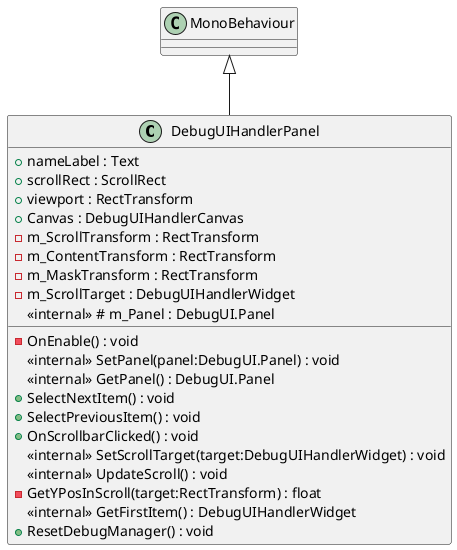 @startuml
class DebugUIHandlerPanel {
    + nameLabel : Text
    + scrollRect : ScrollRect
    + viewport : RectTransform
    + Canvas : DebugUIHandlerCanvas
    - m_ScrollTransform : RectTransform
    - m_ContentTransform : RectTransform
    - m_MaskTransform : RectTransform
    - m_ScrollTarget : DebugUIHandlerWidget
    <<internal>> # m_Panel : DebugUI.Panel
    - OnEnable() : void
    <<internal>> SetPanel(panel:DebugUI.Panel) : void
    <<internal>> GetPanel() : DebugUI.Panel
    + SelectNextItem() : void
    + SelectPreviousItem() : void
    + OnScrollbarClicked() : void
    <<internal>> SetScrollTarget(target:DebugUIHandlerWidget) : void
    <<internal>> UpdateScroll() : void
    - GetYPosInScroll(target:RectTransform) : float
    <<internal>> GetFirstItem() : DebugUIHandlerWidget
    + ResetDebugManager() : void
}
MonoBehaviour <|-- DebugUIHandlerPanel
@enduml
